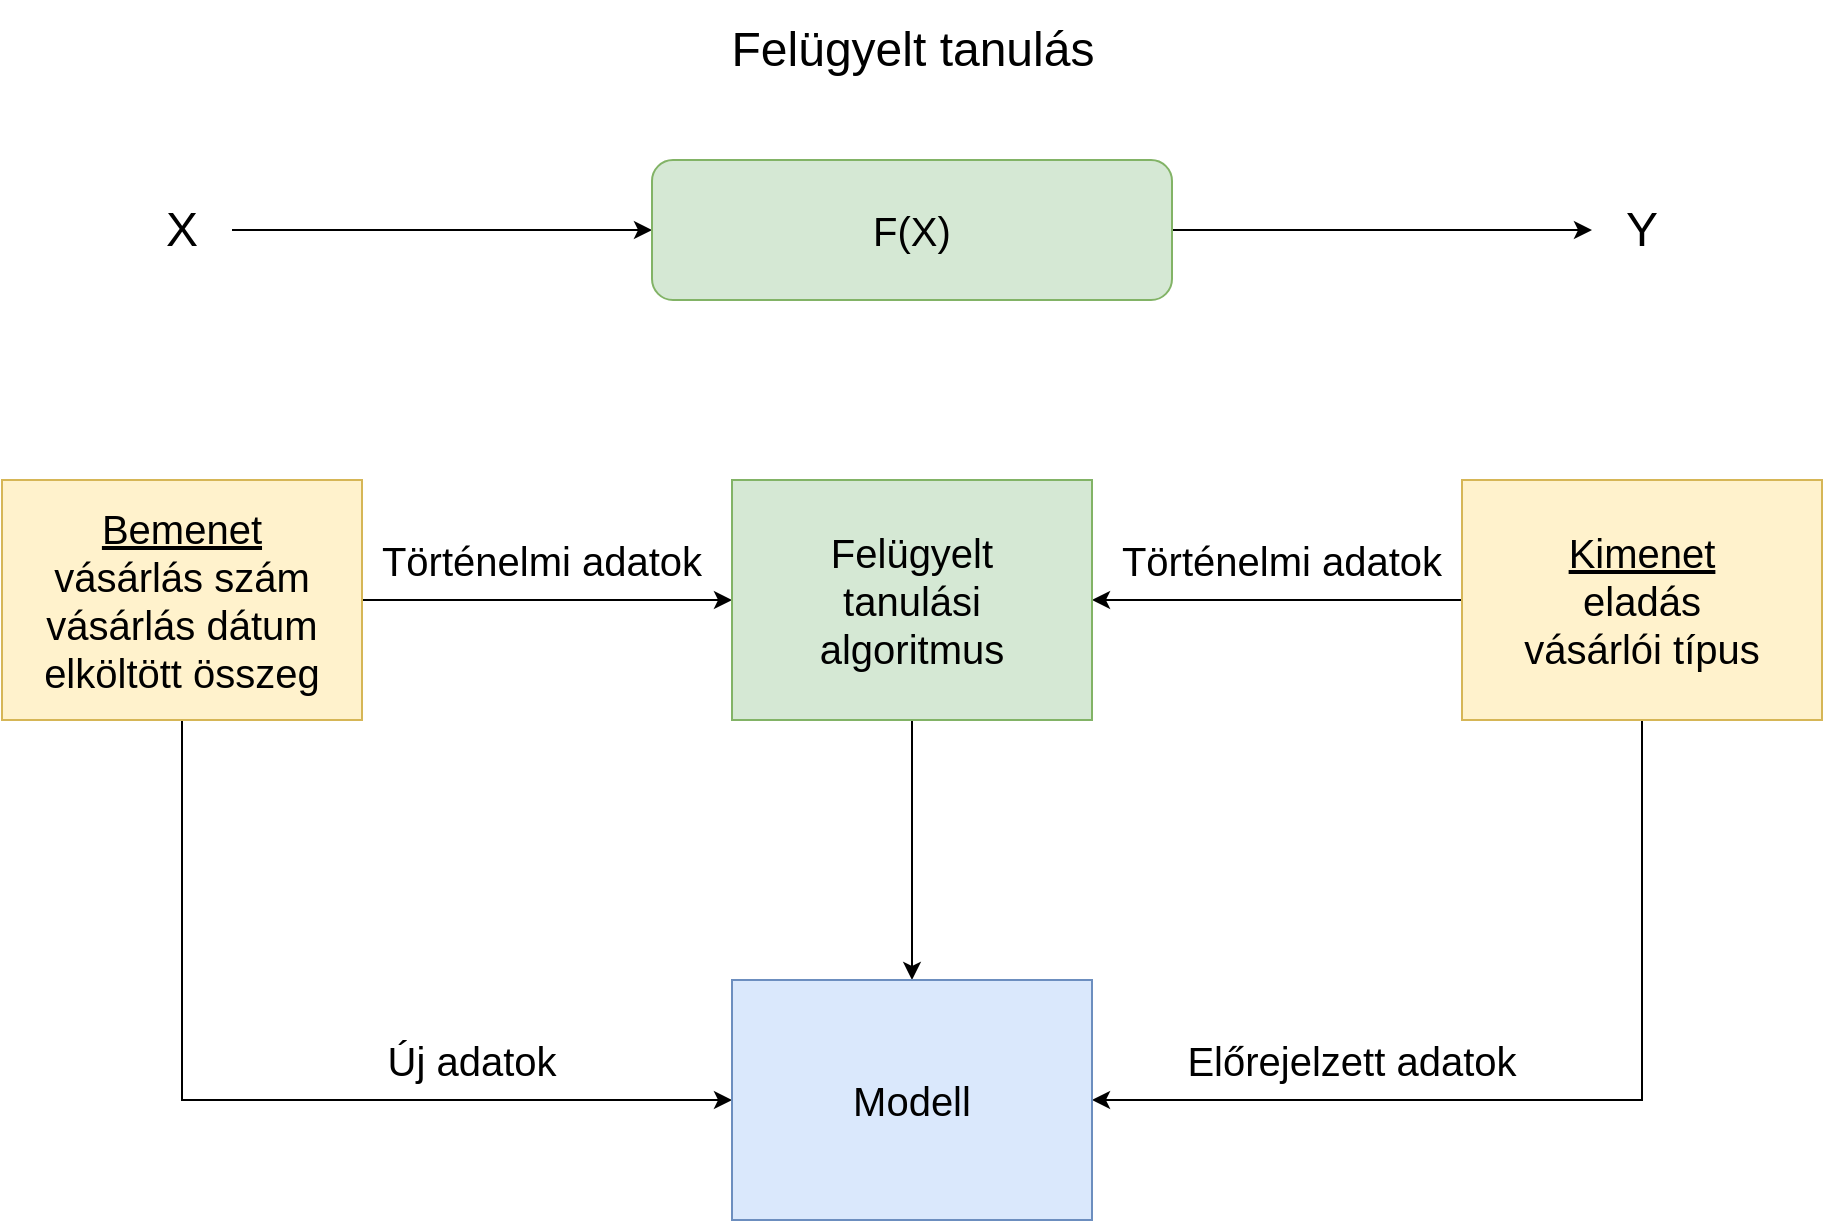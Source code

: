 <mxfile version="14.1.3" type="device"><diagram id="8zwV34kc4L7xzctn8eKx" name="Page-1"><mxGraphModel dx="1422" dy="914" grid="1" gridSize="10" guides="1" tooltips="1" connect="1" arrows="1" fold="1" page="1" pageScale="1" pageWidth="1400" pageHeight="850" math="0" shadow="0"><root><mxCell id="0"/><mxCell id="1" parent="0"/><mxCell id="SLb0ZIXHe3Uzi9P5KA9C-20" style="edgeStyle=orthogonalEdgeStyle;rounded=0;orthogonalLoop=1;jettySize=auto;html=1;exitX=1;exitY=0.5;exitDx=0;exitDy=0;entryX=0;entryY=0.5;entryDx=0;entryDy=0;fontSize=20;" edge="1" parent="1" source="SLb0ZIXHe3Uzi9P5KA9C-1" target="SLb0ZIXHe3Uzi9P5KA9C-2"><mxGeometry relative="1" as="geometry"/></mxCell><mxCell id="SLb0ZIXHe3Uzi9P5KA9C-1" value="&lt;font style=&quot;font-size: 24px&quot;&gt;X&lt;/font&gt;" style="text;html=1;strokeColor=none;fillColor=none;align=center;verticalAlign=middle;whiteSpace=wrap;rounded=0;" vertex="1" parent="1"><mxGeometry x="250" y="150" width="50" height="50" as="geometry"/></mxCell><mxCell id="SLb0ZIXHe3Uzi9P5KA9C-21" style="edgeStyle=orthogonalEdgeStyle;rounded=0;orthogonalLoop=1;jettySize=auto;html=1;exitX=1;exitY=0.5;exitDx=0;exitDy=0;entryX=0;entryY=0.5;entryDx=0;entryDy=0;fontSize=20;" edge="1" parent="1" source="SLb0ZIXHe3Uzi9P5KA9C-2" target="SLb0ZIXHe3Uzi9P5KA9C-3"><mxGeometry relative="1" as="geometry"/></mxCell><mxCell id="SLb0ZIXHe3Uzi9P5KA9C-2" value="&lt;font style=&quot;font-size: 20px&quot;&gt;F(X)&lt;/font&gt;" style="rounded=1;whiteSpace=wrap;html=1;fillColor=#d5e8d4;strokeColor=#82b366;" vertex="1" parent="1"><mxGeometry x="510" y="140" width="260" height="70" as="geometry"/></mxCell><mxCell id="SLb0ZIXHe3Uzi9P5KA9C-3" value="&lt;font style=&quot;font-size: 24px;&quot;&gt;Y&lt;/font&gt;" style="text;html=1;strokeColor=none;fillColor=none;align=center;verticalAlign=middle;whiteSpace=wrap;rounded=0;fontSize=24;" vertex="1" parent="1"><mxGeometry x="980" y="150" width="50" height="50" as="geometry"/></mxCell><mxCell id="SLb0ZIXHe3Uzi9P5KA9C-5" value="&lt;font style=&quot;font-size: 24px;&quot;&gt;Felügyelt tanulás&lt;br style=&quot;font-size: 24px;&quot;&gt;&lt;/font&gt;" style="text;html=1;strokeColor=none;fillColor=none;align=center;verticalAlign=middle;whiteSpace=wrap;rounded=0;fontSize=24;" vertex="1" parent="1"><mxGeometry x="502.5" y="60" width="275" height="50" as="geometry"/></mxCell><mxCell id="SLb0ZIXHe3Uzi9P5KA9C-11" style="edgeStyle=orthogonalEdgeStyle;rounded=0;orthogonalLoop=1;jettySize=auto;html=1;exitX=0.5;exitY=1;exitDx=0;exitDy=0;entryX=0;entryY=0.5;entryDx=0;entryDy=0;fontSize=24;" edge="1" parent="1" source="SLb0ZIXHe3Uzi9P5KA9C-7" target="SLb0ZIXHe3Uzi9P5KA9C-10"><mxGeometry relative="1" as="geometry"/></mxCell><mxCell id="SLb0ZIXHe3Uzi9P5KA9C-14" style="edgeStyle=orthogonalEdgeStyle;rounded=0;orthogonalLoop=1;jettySize=auto;html=1;exitX=1;exitY=0.5;exitDx=0;exitDy=0;entryX=0;entryY=0.5;entryDx=0;entryDy=0;fontSize=24;" edge="1" parent="1" source="SLb0ZIXHe3Uzi9P5KA9C-7" target="SLb0ZIXHe3Uzi9P5KA9C-9"><mxGeometry relative="1" as="geometry"/></mxCell><mxCell id="SLb0ZIXHe3Uzi9P5KA9C-7" value="&lt;font style=&quot;font-size: 20px&quot;&gt;&lt;u&gt;Bemenet&lt;/u&gt;&lt;br&gt;vásárlás szám&lt;br&gt;vásárlás dátum&lt;br&gt;elköltött összeg&lt;/font&gt;" style="rounded=0;whiteSpace=wrap;html=1;fillColor=#fff2cc;strokeColor=#d6b656;" vertex="1" parent="1"><mxGeometry x="185" y="300" width="180" height="120" as="geometry"/></mxCell><mxCell id="SLb0ZIXHe3Uzi9P5KA9C-12" style="edgeStyle=orthogonalEdgeStyle;rounded=0;orthogonalLoop=1;jettySize=auto;html=1;exitX=0.5;exitY=1;exitDx=0;exitDy=0;entryX=1;entryY=0.5;entryDx=0;entryDy=0;fontSize=24;" edge="1" parent="1" source="SLb0ZIXHe3Uzi9P5KA9C-8" target="SLb0ZIXHe3Uzi9P5KA9C-10"><mxGeometry relative="1" as="geometry"/></mxCell><mxCell id="SLb0ZIXHe3Uzi9P5KA9C-13" style="edgeStyle=orthogonalEdgeStyle;rounded=0;orthogonalLoop=1;jettySize=auto;html=1;exitX=0;exitY=0.5;exitDx=0;exitDy=0;entryX=1;entryY=0.5;entryDx=0;entryDy=0;fontSize=24;" edge="1" parent="1" source="SLb0ZIXHe3Uzi9P5KA9C-8" target="SLb0ZIXHe3Uzi9P5KA9C-9"><mxGeometry relative="1" as="geometry"/></mxCell><mxCell id="SLb0ZIXHe3Uzi9P5KA9C-8" value="&lt;font style=&quot;font-size: 20px&quot;&gt;&lt;u&gt;Kimenet&lt;/u&gt;&lt;br&gt;eladás&lt;br&gt;vásárlói típus&lt;br&gt;&lt;/font&gt;" style="rounded=0;whiteSpace=wrap;html=1;fillColor=#fff2cc;strokeColor=#d6b656;" vertex="1" parent="1"><mxGeometry x="915" y="300" width="180" height="120" as="geometry"/></mxCell><mxCell id="SLb0ZIXHe3Uzi9P5KA9C-15" style="edgeStyle=orthogonalEdgeStyle;rounded=0;orthogonalLoop=1;jettySize=auto;html=1;exitX=0.5;exitY=1;exitDx=0;exitDy=0;fontSize=24;" edge="1" parent="1" source="SLb0ZIXHe3Uzi9P5KA9C-9" target="SLb0ZIXHe3Uzi9P5KA9C-10"><mxGeometry relative="1" as="geometry"/></mxCell><mxCell id="SLb0ZIXHe3Uzi9P5KA9C-9" value="&lt;font style=&quot;font-size: 20px&quot;&gt;Felügyelt&lt;br&gt;tanulási&lt;br&gt;algoritmus&lt;br&gt;&lt;/font&gt;" style="rounded=0;whiteSpace=wrap;html=1;fillColor=#d5e8d4;strokeColor=#82b366;" vertex="1" parent="1"><mxGeometry x="550" y="300" width="180" height="120" as="geometry"/></mxCell><mxCell id="SLb0ZIXHe3Uzi9P5KA9C-10" value="&lt;font style=&quot;font-size: 20px&quot;&gt;Modell&lt;br&gt;&lt;/font&gt;" style="rounded=0;whiteSpace=wrap;html=1;fillColor=#dae8fc;strokeColor=#6c8ebf;" vertex="1" parent="1"><mxGeometry x="550" y="550" width="180" height="120" as="geometry"/></mxCell><mxCell id="SLb0ZIXHe3Uzi9P5KA9C-16" value="Történelmi adatok" style="text;html=1;strokeColor=none;fillColor=none;align=center;verticalAlign=middle;whiteSpace=wrap;rounded=0;fontSize=20;" vertex="1" parent="1"><mxGeometry x="365" y="330" width="180" height="20" as="geometry"/></mxCell><mxCell id="SLb0ZIXHe3Uzi9P5KA9C-17" value="Történelmi adatok" style="text;html=1;strokeColor=none;fillColor=none;align=center;verticalAlign=middle;whiteSpace=wrap;rounded=0;fontSize=20;" vertex="1" parent="1"><mxGeometry x="735" y="330" width="180" height="20" as="geometry"/></mxCell><mxCell id="SLb0ZIXHe3Uzi9P5KA9C-18" value="Előrejelzett adatok" style="text;html=1;strokeColor=none;fillColor=none;align=center;verticalAlign=middle;whiteSpace=wrap;rounded=0;fontSize=20;" vertex="1" parent="1"><mxGeometry x="770" y="580" width="180" height="20" as="geometry"/></mxCell><mxCell id="SLb0ZIXHe3Uzi9P5KA9C-19" value="Új adatok" style="text;html=1;strokeColor=none;fillColor=none;align=center;verticalAlign=middle;whiteSpace=wrap;rounded=0;fontSize=20;" vertex="1" parent="1"><mxGeometry x="330" y="580" width="180" height="20" as="geometry"/></mxCell></root></mxGraphModel></diagram></mxfile>